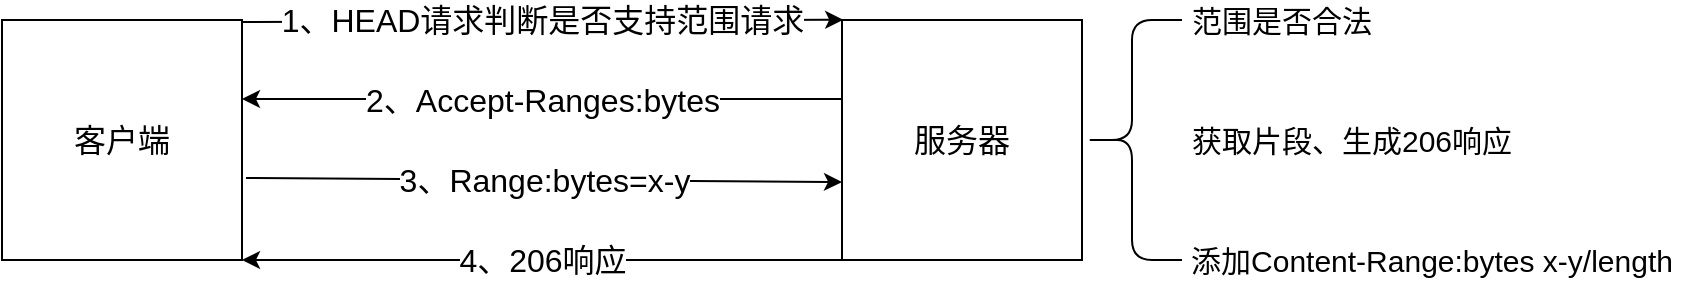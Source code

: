 <mxfile version="10.7.7" type="device"><diagram id="T9gdJX-F4oDqW2r_RUIs" name="第 1 页"><mxGraphModel dx="853" dy="497" grid="1" gridSize="10" guides="1" tooltips="1" connect="1" arrows="1" fold="1" page="1" pageScale="1" pageWidth="827" pageHeight="1169" math="0" shadow="0"><root><mxCell id="0"/><mxCell id="1" parent="0"/><mxCell id="nSuAxBBpsxoZlbV11opV-1" value="&lt;font style=&quot;font-size: 16px&quot;&gt;客户端&lt;/font&gt;" style="rounded=0;whiteSpace=wrap;html=1;" vertex="1" parent="1"><mxGeometry x="20" y="240" width="120" height="120" as="geometry"/></mxCell><mxCell id="nSuAxBBpsxoZlbV11opV-2" value="&lt;font style=&quot;font-size: 16px&quot;&gt;服务器&lt;/font&gt;" style="rounded=0;whiteSpace=wrap;html=1;" vertex="1" parent="1"><mxGeometry x="440" y="240" width="120" height="120" as="geometry"/></mxCell><mxCell id="nSuAxBBpsxoZlbV11opV-3" value="&lt;font style=&quot;font-size: 16px&quot;&gt;1、HEAD请求判断是否支持范围请求&lt;/font&gt;" style="endArrow=classic;html=1;entryX=0.005;entryY=-0.001;entryDx=0;entryDy=0;entryPerimeter=0;" edge="1" parent="1" target="nSuAxBBpsxoZlbV11opV-2"><mxGeometry width="50" height="50" relative="1" as="geometry"><mxPoint x="140" y="241" as="sourcePoint"/><mxPoint x="436" y="241" as="targetPoint"/></mxGeometry></mxCell><mxCell id="nSuAxBBpsxoZlbV11opV-4" value="&lt;font style=&quot;font-size: 16px&quot;&gt;2、&lt;span&gt;Accept-Ranges:bytes&lt;br&gt;&lt;/span&gt;&lt;/font&gt;" style="endArrow=classic;html=1;" edge="1" parent="1"><mxGeometry width="50" height="50" relative="1" as="geometry"><mxPoint x="440" y="279.5" as="sourcePoint"/><mxPoint x="140" y="279.5" as="targetPoint"/></mxGeometry></mxCell><mxCell id="nSuAxBBpsxoZlbV11opV-5" value="&lt;font style=&quot;font-size: 16px&quot;&gt;3、Range:bytes=x-y&lt;/font&gt;" style="endArrow=classic;html=1;entryX=-0.018;entryY=0.898;entryDx=0;entryDy=0;entryPerimeter=0;" edge="1" parent="1"><mxGeometry width="50" height="50" relative="1" as="geometry"><mxPoint x="142" y="319" as="sourcePoint"/><mxPoint x="440" y="321" as="targetPoint"/></mxGeometry></mxCell><mxCell id="nSuAxBBpsxoZlbV11opV-6" value="" style="shape=curlyBracket;whiteSpace=wrap;html=1;rounded=1;" vertex="1" parent="1"><mxGeometry x="560" y="240" width="50" height="120" as="geometry"/></mxCell><mxCell id="nSuAxBBpsxoZlbV11opV-7" value="&lt;font style=&quot;font-size: 15px&quot;&gt;范围是否合法&lt;/font&gt;" style="text;html=1;strokeColor=none;fillColor=none;align=center;verticalAlign=middle;whiteSpace=wrap;rounded=0;" vertex="1" parent="1"><mxGeometry x="610" y="230" width="100" height="20" as="geometry"/></mxCell><mxCell id="nSuAxBBpsxoZlbV11opV-8" value="&lt;font style=&quot;font-size: 15px&quot;&gt;获取片段、生成206响应&lt;/font&gt;" style="text;html=1;strokeColor=none;fillColor=none;align=center;verticalAlign=middle;whiteSpace=wrap;rounded=0;" vertex="1" parent="1"><mxGeometry x="610" y="290" width="170" height="20" as="geometry"/></mxCell><mxCell id="nSuAxBBpsxoZlbV11opV-9" value="&lt;font style=&quot;font-size: 15px&quot;&gt;添加Content-Range:bytes x-y/length&lt;/font&gt;" style="text;html=1;strokeColor=none;fillColor=none;align=center;verticalAlign=middle;whiteSpace=wrap;rounded=0;" vertex="1" parent="1"><mxGeometry x="610" y="350" width="250" height="20" as="geometry"/></mxCell><mxCell id="nSuAxBBpsxoZlbV11opV-10" value="&lt;font style=&quot;font-size: 16px&quot;&gt;4、206响应&lt;span&gt;&lt;br&gt;&lt;/span&gt;&lt;/font&gt;" style="endArrow=classic;html=1;" edge="1" parent="1"><mxGeometry width="50" height="50" relative="1" as="geometry"><mxPoint x="440" y="360" as="sourcePoint"/><mxPoint x="140.0" y="360" as="targetPoint"/></mxGeometry></mxCell></root></mxGraphModel></diagram></mxfile>